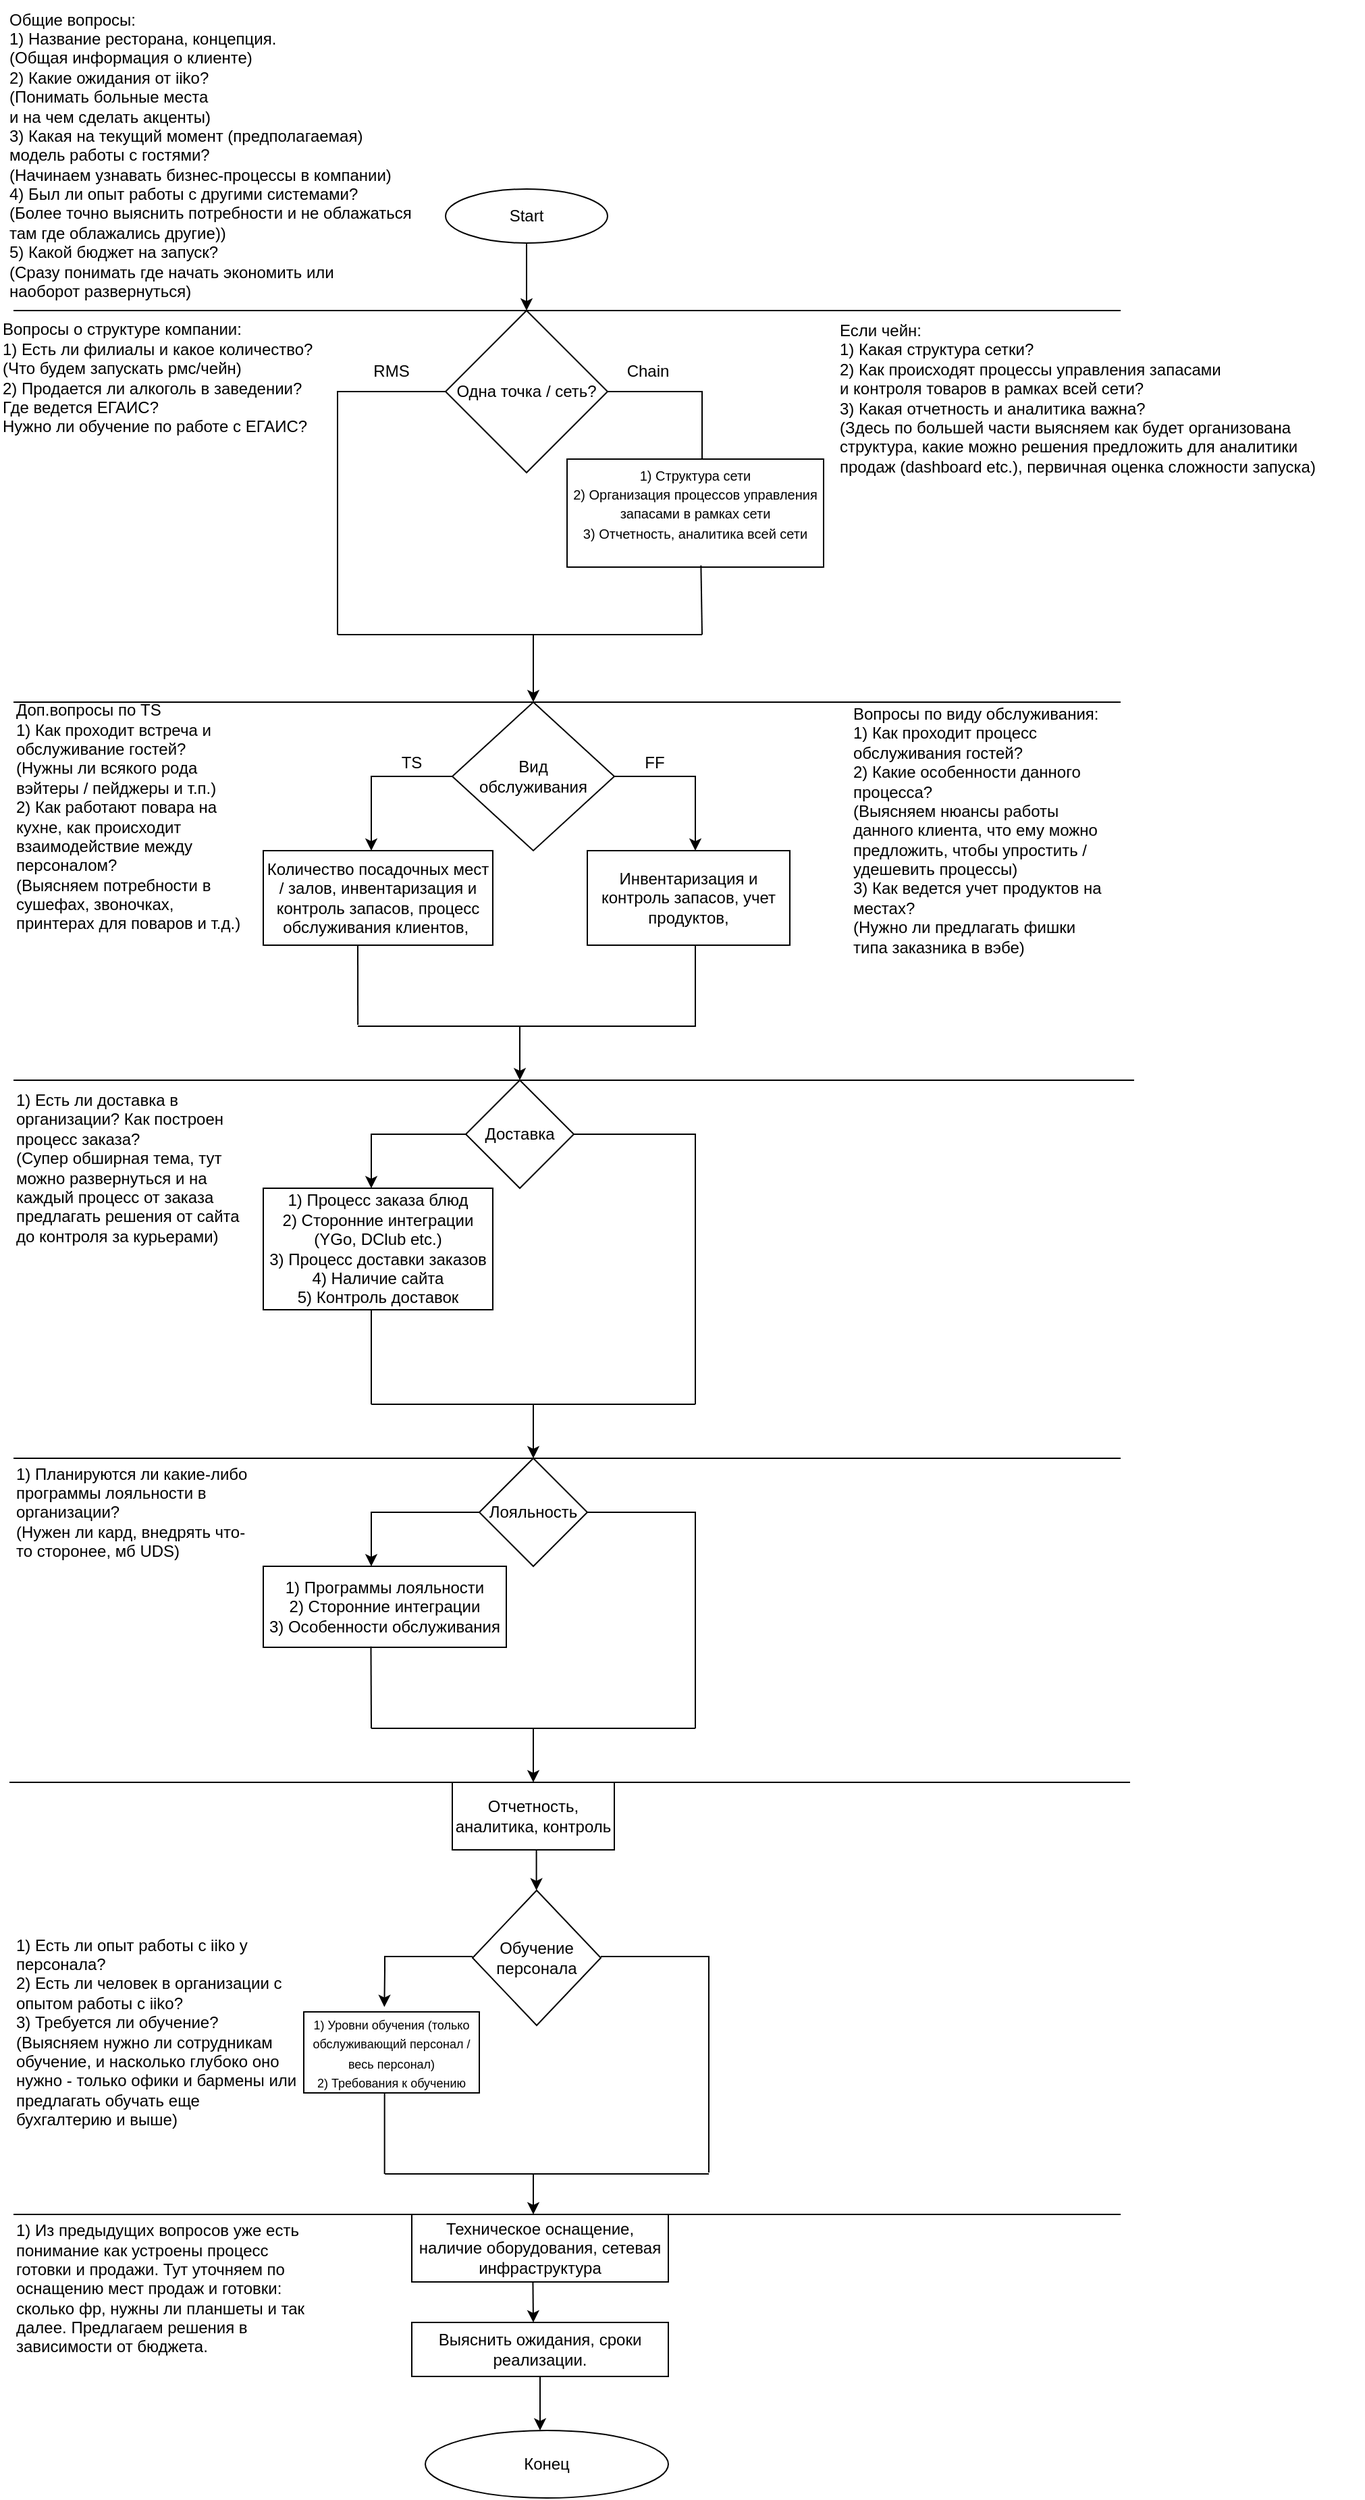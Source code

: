 <mxfile version="22.1.7" type="github">
  <diagram id="C5RBs43oDa-KdzZeNtuy" name="Page-1">
    <mxGraphModel dx="2261" dy="1915" grid="1" gridSize="10" guides="1" tooltips="1" connect="1" arrows="1" fold="1" page="1" pageScale="1" pageWidth="827" pageHeight="1169" math="0" shadow="0">
      <root>
        <mxCell id="WIyWlLk6GJQsqaUBKTNV-0" />
        <mxCell id="WIyWlLk6GJQsqaUBKTNV-1" parent="WIyWlLk6GJQsqaUBKTNV-0" />
        <mxCell id="uVAq0LSg07FsffcZLCgM-0" value="Start" style="ellipse;whiteSpace=wrap;html=1;" parent="WIyWlLk6GJQsqaUBKTNV-1" vertex="1">
          <mxGeometry x="320" y="30" width="120" height="40" as="geometry" />
        </mxCell>
        <mxCell id="uVAq0LSg07FsffcZLCgM-1" value="" style="endArrow=classic;html=1;rounded=0;exitX=0.5;exitY=1;exitDx=0;exitDy=0;entryX=0.5;entryY=0;entryDx=0;entryDy=0;" parent="WIyWlLk6GJQsqaUBKTNV-1" source="uVAq0LSg07FsffcZLCgM-0" target="uVAq0LSg07FsffcZLCgM-2" edge="1">
          <mxGeometry width="50" height="50" relative="1" as="geometry">
            <mxPoint x="390" y="410" as="sourcePoint" />
            <mxPoint x="390" y="120" as="targetPoint" />
          </mxGeometry>
        </mxCell>
        <mxCell id="uVAq0LSg07FsffcZLCgM-2" value="Одна точка / сеть?" style="rhombus;whiteSpace=wrap;html=1;" parent="WIyWlLk6GJQsqaUBKTNV-1" vertex="1">
          <mxGeometry x="320" y="120" width="120" height="120" as="geometry" />
        </mxCell>
        <mxCell id="uVAq0LSg07FsffcZLCgM-3" value="" style="endArrow=classic;html=1;rounded=0;exitX=1;exitY=0.5;exitDx=0;exitDy=0;" parent="WIyWlLk6GJQsqaUBKTNV-1" source="uVAq0LSg07FsffcZLCgM-2" edge="1">
          <mxGeometry width="50" height="50" relative="1" as="geometry">
            <mxPoint x="390" y="410" as="sourcePoint" />
            <mxPoint x="510" y="240" as="targetPoint" />
            <Array as="points">
              <mxPoint x="510" y="180" />
            </Array>
          </mxGeometry>
        </mxCell>
        <mxCell id="uVAq0LSg07FsffcZLCgM-5" value="RMS" style="text;html=1;strokeColor=none;fillColor=none;align=center;verticalAlign=middle;whiteSpace=wrap;rounded=0;" parent="WIyWlLk6GJQsqaUBKTNV-1" vertex="1">
          <mxGeometry x="250" y="150" width="60" height="30" as="geometry" />
        </mxCell>
        <mxCell id="uVAq0LSg07FsffcZLCgM-6" value="Chain" style="text;html=1;strokeColor=none;fillColor=none;align=center;verticalAlign=middle;whiteSpace=wrap;rounded=0;" parent="WIyWlLk6GJQsqaUBKTNV-1" vertex="1">
          <mxGeometry x="440" y="150" width="60" height="30" as="geometry" />
        </mxCell>
        <mxCell id="uVAq0LSg07FsffcZLCgM-16" style="edgeStyle=orthogonalEdgeStyle;rounded=0;orthogonalLoop=1;jettySize=auto;html=1;exitX=0;exitY=0.5;exitDx=0;exitDy=0;" parent="WIyWlLk6GJQsqaUBKTNV-1" source="uVAq0LSg07FsffcZLCgM-7" edge="1">
          <mxGeometry relative="1" as="geometry">
            <mxPoint x="325" y="465" as="targetPoint" />
          </mxGeometry>
        </mxCell>
        <mxCell id="uVAq0LSg07FsffcZLCgM-7" value="Вид&lt;br&gt;обслуживания" style="rhombus;whiteSpace=wrap;html=1;" parent="WIyWlLk6GJQsqaUBKTNV-1" vertex="1">
          <mxGeometry x="325" y="410" width="120" height="110" as="geometry" />
        </mxCell>
        <mxCell id="uVAq0LSg07FsffcZLCgM-8" value="" style="endArrow=classic;html=1;rounded=0;exitX=0;exitY=0.5;exitDx=0;exitDy=0;" parent="WIyWlLk6GJQsqaUBKTNV-1" source="uVAq0LSg07FsffcZLCgM-7" edge="1">
          <mxGeometry width="50" height="50" relative="1" as="geometry">
            <mxPoint x="535" y="580" as="sourcePoint" />
            <mxPoint x="265" y="520" as="targetPoint" />
            <Array as="points">
              <mxPoint x="265" y="465" />
            </Array>
          </mxGeometry>
        </mxCell>
        <mxCell id="uVAq0LSg07FsffcZLCgM-9" value="" style="endArrow=classic;html=1;rounded=0;exitX=1;exitY=0.5;exitDx=0;exitDy=0;" parent="WIyWlLk6GJQsqaUBKTNV-1" source="uVAq0LSg07FsffcZLCgM-7" edge="1">
          <mxGeometry width="50" height="50" relative="1" as="geometry">
            <mxPoint x="535" y="580" as="sourcePoint" />
            <mxPoint x="505" y="520" as="targetPoint" />
            <Array as="points">
              <mxPoint x="505" y="465" />
            </Array>
          </mxGeometry>
        </mxCell>
        <mxCell id="uVAq0LSg07FsffcZLCgM-17" value="FF" style="text;html=1;strokeColor=none;fillColor=none;align=center;verticalAlign=middle;whiteSpace=wrap;rounded=0;" parent="WIyWlLk6GJQsqaUBKTNV-1" vertex="1">
          <mxGeometry x="445" y="440" width="60" height="30" as="geometry" />
        </mxCell>
        <mxCell id="uVAq0LSg07FsffcZLCgM-18" value="TS" style="text;html=1;strokeColor=none;fillColor=none;align=center;verticalAlign=middle;whiteSpace=wrap;rounded=0;" parent="WIyWlLk6GJQsqaUBKTNV-1" vertex="1">
          <mxGeometry x="265" y="440" width="60" height="30" as="geometry" />
        </mxCell>
        <mxCell id="uVAq0LSg07FsffcZLCgM-27" value="Количество посадочных мест / залов, инвентаризация и контроль запасов, процесс обслуживания клиентов,&amp;nbsp;" style="rounded=0;whiteSpace=wrap;html=1;" parent="WIyWlLk6GJQsqaUBKTNV-1" vertex="1">
          <mxGeometry x="185" y="520" width="170" height="70" as="geometry" />
        </mxCell>
        <mxCell id="uVAq0LSg07FsffcZLCgM-28" value="Инвентаризация и контроль запасов, учет продуктов," style="rounded=0;whiteSpace=wrap;html=1;" parent="WIyWlLk6GJQsqaUBKTNV-1" vertex="1">
          <mxGeometry x="425" y="520" width="150" height="70" as="geometry" />
        </mxCell>
        <mxCell id="uVAq0LSg07FsffcZLCgM-32" value="" style="endArrow=none;html=1;rounded=0;entryX=0.5;entryY=1;entryDx=0;entryDy=0;" parent="WIyWlLk6GJQsqaUBKTNV-1" edge="1">
          <mxGeometry width="50" height="50" relative="1" as="geometry">
            <mxPoint x="255" y="650" as="sourcePoint" />
            <mxPoint x="505" y="590" as="targetPoint" />
            <Array as="points">
              <mxPoint x="505" y="650" />
            </Array>
          </mxGeometry>
        </mxCell>
        <mxCell id="uVAq0LSg07FsffcZLCgM-33" value="" style="endArrow=none;html=1;rounded=0;entryX=0.429;entryY=1.014;entryDx=0;entryDy=0;entryPerimeter=0;" parent="WIyWlLk6GJQsqaUBKTNV-1" edge="1">
          <mxGeometry width="50" height="50" relative="1" as="geometry">
            <mxPoint x="255.07" y="649.02" as="sourcePoint" />
            <mxPoint x="255.0" y="590" as="targetPoint" />
          </mxGeometry>
        </mxCell>
        <mxCell id="uVAq0LSg07FsffcZLCgM-34" value="" style="endArrow=classic;html=1;rounded=0;" parent="WIyWlLk6GJQsqaUBKTNV-1" edge="1">
          <mxGeometry width="50" height="50" relative="1" as="geometry">
            <mxPoint x="375" y="650" as="sourcePoint" />
            <mxPoint x="375" y="690" as="targetPoint" />
          </mxGeometry>
        </mxCell>
        <mxCell id="uVAq0LSg07FsffcZLCgM-35" value="Доставка" style="rhombus;whiteSpace=wrap;html=1;" parent="WIyWlLk6GJQsqaUBKTNV-1" vertex="1">
          <mxGeometry x="335" y="690" width="80" height="80" as="geometry" />
        </mxCell>
        <mxCell id="uVAq0LSg07FsffcZLCgM-36" value="" style="endArrow=classic;html=1;rounded=0;exitX=0;exitY=0.5;exitDx=0;exitDy=0;" parent="WIyWlLk6GJQsqaUBKTNV-1" source="uVAq0LSg07FsffcZLCgM-35" edge="1">
          <mxGeometry width="50" height="50" relative="1" as="geometry">
            <mxPoint x="535" y="660" as="sourcePoint" />
            <mxPoint x="265" y="770" as="targetPoint" />
            <Array as="points">
              <mxPoint x="265" y="730" />
            </Array>
          </mxGeometry>
        </mxCell>
        <mxCell id="uVAq0LSg07FsffcZLCgM-37" value="1) Процесс заказа блюд&lt;br&gt;2) Сторонние интеграции (YGo, DClub etc.)&lt;br&gt;3) Процесс доставки заказов&lt;br&gt;4) Наличие сайта&lt;br&gt;5) Контроль доставок" style="rounded=0;whiteSpace=wrap;html=1;" parent="WIyWlLk6GJQsqaUBKTNV-1" vertex="1">
          <mxGeometry x="185" y="770" width="170" height="90" as="geometry" />
        </mxCell>
        <mxCell id="uVAq0LSg07FsffcZLCgM-41" value="" style="endArrow=none;html=1;rounded=0;exitX=1;exitY=0.5;exitDx=0;exitDy=0;" parent="WIyWlLk6GJQsqaUBKTNV-1" source="uVAq0LSg07FsffcZLCgM-35" edge="1">
          <mxGeometry width="50" height="50" relative="1" as="geometry">
            <mxPoint x="535" y="860" as="sourcePoint" />
            <mxPoint x="505" y="930" as="targetPoint" />
            <Array as="points">
              <mxPoint x="505" y="730" />
            </Array>
          </mxGeometry>
        </mxCell>
        <mxCell id="uVAq0LSg07FsffcZLCgM-42" value="" style="endArrow=none;html=1;rounded=0;exitX=0.5;exitY=1;exitDx=0;exitDy=0;" parent="WIyWlLk6GJQsqaUBKTNV-1" edge="1">
          <mxGeometry width="50" height="50" relative="1" as="geometry">
            <mxPoint x="265" y="860" as="sourcePoint" />
            <mxPoint x="265" y="930" as="targetPoint" />
            <Array as="points">
              <mxPoint x="265" y="900" />
            </Array>
          </mxGeometry>
        </mxCell>
        <mxCell id="uVAq0LSg07FsffcZLCgM-43" value="" style="endArrow=none;html=1;rounded=0;" parent="WIyWlLk6GJQsqaUBKTNV-1" edge="1">
          <mxGeometry width="50" height="50" relative="1" as="geometry">
            <mxPoint x="265" y="930" as="sourcePoint" />
            <mxPoint x="505" y="930" as="targetPoint" />
          </mxGeometry>
        </mxCell>
        <mxCell id="uVAq0LSg07FsffcZLCgM-44" value="" style="endArrow=classic;html=1;rounded=0;" parent="WIyWlLk6GJQsqaUBKTNV-1" edge="1">
          <mxGeometry width="50" height="50" relative="1" as="geometry">
            <mxPoint x="385" y="930" as="sourcePoint" />
            <mxPoint x="385" y="970" as="targetPoint" />
          </mxGeometry>
        </mxCell>
        <mxCell id="uVAq0LSg07FsffcZLCgM-46" value="Лояльность" style="rhombus;whiteSpace=wrap;html=1;" parent="WIyWlLk6GJQsqaUBKTNV-1" vertex="1">
          <mxGeometry x="345" y="970" width="80" height="80" as="geometry" />
        </mxCell>
        <mxCell id="uVAq0LSg07FsffcZLCgM-47" value="" style="endArrow=classic;html=1;rounded=0;exitX=0;exitY=0.5;exitDx=0;exitDy=0;" parent="WIyWlLk6GJQsqaUBKTNV-1" source="uVAq0LSg07FsffcZLCgM-46" edge="1">
          <mxGeometry width="50" height="50" relative="1" as="geometry">
            <mxPoint x="345" y="1030" as="sourcePoint" />
            <mxPoint x="265" y="1050" as="targetPoint" />
            <Array as="points">
              <mxPoint x="265" y="1010" />
            </Array>
          </mxGeometry>
        </mxCell>
        <mxCell id="uVAq0LSg07FsffcZLCgM-48" value="1) Программы лояльности&lt;br&gt;2) Сторонние интеграции&lt;br&gt;3) Особенности обслуживания" style="rounded=0;whiteSpace=wrap;html=1;" parent="WIyWlLk6GJQsqaUBKTNV-1" vertex="1">
          <mxGeometry x="185" y="1050" width="180" height="60" as="geometry" />
        </mxCell>
        <mxCell id="uVAq0LSg07FsffcZLCgM-49" value="" style="endArrow=none;html=1;rounded=0;exitX=1;exitY=0.5;exitDx=0;exitDy=0;" parent="WIyWlLk6GJQsqaUBKTNV-1" edge="1">
          <mxGeometry width="50" height="50" relative="1" as="geometry">
            <mxPoint x="425" y="1010" as="sourcePoint" />
            <mxPoint x="505" y="1170" as="targetPoint" />
            <Array as="points">
              <mxPoint x="505" y="1010" />
            </Array>
          </mxGeometry>
        </mxCell>
        <mxCell id="uVAq0LSg07FsffcZLCgM-50" value="" style="endArrow=none;html=1;rounded=0;" parent="WIyWlLk6GJQsqaUBKTNV-1" edge="1">
          <mxGeometry width="50" height="50" relative="1" as="geometry">
            <mxPoint x="265" y="1170" as="sourcePoint" />
            <mxPoint x="505" y="1170" as="targetPoint" />
          </mxGeometry>
        </mxCell>
        <mxCell id="uVAq0LSg07FsffcZLCgM-51" value="" style="endArrow=none;html=1;rounded=0;entryX=0.443;entryY=0.989;entryDx=0;entryDy=0;entryPerimeter=0;" parent="WIyWlLk6GJQsqaUBKTNV-1" target="uVAq0LSg07FsffcZLCgM-48" edge="1">
          <mxGeometry width="50" height="50" relative="1" as="geometry">
            <mxPoint x="265" y="1170" as="sourcePoint" />
            <mxPoint x="425" y="1040" as="targetPoint" />
          </mxGeometry>
        </mxCell>
        <mxCell id="uVAq0LSg07FsffcZLCgM-52" value="" style="endArrow=classic;html=1;rounded=0;" parent="WIyWlLk6GJQsqaUBKTNV-1" edge="1">
          <mxGeometry width="50" height="50" relative="1" as="geometry">
            <mxPoint x="385" y="1170" as="sourcePoint" />
            <mxPoint x="385" y="1210" as="targetPoint" />
          </mxGeometry>
        </mxCell>
        <mxCell id="uVAq0LSg07FsffcZLCgM-53" value="Отчетность, аналитика, контроль" style="rounded=0;whiteSpace=wrap;html=1;" parent="WIyWlLk6GJQsqaUBKTNV-1" vertex="1">
          <mxGeometry x="325" y="1210" width="120" height="50" as="geometry" />
        </mxCell>
        <mxCell id="uVAq0LSg07FsffcZLCgM-54" style="edgeStyle=orthogonalEdgeStyle;rounded=0;orthogonalLoop=1;jettySize=auto;html=1;exitX=0.5;exitY=1;exitDx=0;exitDy=0;" parent="WIyWlLk6GJQsqaUBKTNV-1" source="uVAq0LSg07FsffcZLCgM-53" target="uVAq0LSg07FsffcZLCgM-53" edge="1">
          <mxGeometry relative="1" as="geometry" />
        </mxCell>
        <mxCell id="uVAq0LSg07FsffcZLCgM-56" value="" style="endArrow=classic;html=1;rounded=0;exitX=0.5;exitY=1;exitDx=0;exitDy=0;" parent="WIyWlLk6GJQsqaUBKTNV-1" edge="1">
          <mxGeometry width="50" height="50" relative="1" as="geometry">
            <mxPoint x="387.3" y="1260" as="sourcePoint" />
            <mxPoint x="387.3" y="1290" as="targetPoint" />
          </mxGeometry>
        </mxCell>
        <mxCell id="uVAq0LSg07FsffcZLCgM-58" value="Обучение персонала" style="rhombus;whiteSpace=wrap;html=1;" parent="WIyWlLk6GJQsqaUBKTNV-1" vertex="1">
          <mxGeometry x="340" y="1290" width="95" height="100" as="geometry" />
        </mxCell>
        <mxCell id="uVAq0LSg07FsffcZLCgM-59" value="" style="endArrow=classic;html=1;rounded=0;exitX=0;exitY=0.5;exitDx=0;exitDy=0;entryX=0.414;entryY=-0.044;entryDx=0;entryDy=0;entryPerimeter=0;" parent="WIyWlLk6GJQsqaUBKTNV-1" edge="1">
          <mxGeometry width="50" height="50" relative="1" as="geometry">
            <mxPoint x="340" y="1339" as="sourcePoint" />
            <mxPoint x="274.68" y="1376.36" as="targetPoint" />
            <Array as="points">
              <mxPoint x="275" y="1339" />
              <mxPoint x="275" y="1349" />
            </Array>
          </mxGeometry>
        </mxCell>
        <mxCell id="uVAq0LSg07FsffcZLCgM-61" value="&lt;font style=&quot;font-size: 9px;&quot;&gt;1) Уровни обучения (только обслуживающий персонал / весь персонал)&lt;br&gt;2) Требования к обучению&lt;br&gt;&lt;/font&gt;" style="rounded=0;whiteSpace=wrap;html=1;" parent="WIyWlLk6GJQsqaUBKTNV-1" vertex="1">
          <mxGeometry x="215" y="1380" width="130" height="60" as="geometry" />
        </mxCell>
        <mxCell id="uVAq0LSg07FsffcZLCgM-62" value="" style="endArrow=none;html=1;rounded=0;exitX=1;exitY=0.5;exitDx=0;exitDy=0;" parent="WIyWlLk6GJQsqaUBKTNV-1" edge="1">
          <mxGeometry width="50" height="50" relative="1" as="geometry">
            <mxPoint x="435" y="1339" as="sourcePoint" />
            <mxPoint x="515" y="1499" as="targetPoint" />
            <Array as="points">
              <mxPoint x="515" y="1339" />
            </Array>
          </mxGeometry>
        </mxCell>
        <mxCell id="uVAq0LSg07FsffcZLCgM-64" value="" style="endArrow=none;html=1;rounded=0;entryX=0.5;entryY=1;entryDx=0;entryDy=0;" parent="WIyWlLk6GJQsqaUBKTNV-1" edge="1">
          <mxGeometry width="50" height="50" relative="1" as="geometry">
            <mxPoint x="274.83" y="1500" as="sourcePoint" />
            <mxPoint x="274.83" y="1440" as="targetPoint" />
          </mxGeometry>
        </mxCell>
        <mxCell id="uVAq0LSg07FsffcZLCgM-65" value="" style="endArrow=none;html=1;rounded=0;" parent="WIyWlLk6GJQsqaUBKTNV-1" edge="1">
          <mxGeometry width="50" height="50" relative="1" as="geometry">
            <mxPoint x="515" y="1500" as="sourcePoint" />
            <mxPoint x="275" y="1500" as="targetPoint" />
          </mxGeometry>
        </mxCell>
        <mxCell id="uVAq0LSg07FsffcZLCgM-66" value="" style="endArrow=classic;html=1;rounded=0;" parent="WIyWlLk6GJQsqaUBKTNV-1" edge="1">
          <mxGeometry width="50" height="50" relative="1" as="geometry">
            <mxPoint x="385" y="1500" as="sourcePoint" />
            <mxPoint x="385" y="1530" as="targetPoint" />
          </mxGeometry>
        </mxCell>
        <mxCell id="uVAq0LSg07FsffcZLCgM-68" value="Техническое оснащение, наличие оборудования, сетевая инфраструктура" style="rounded=0;whiteSpace=wrap;html=1;" parent="WIyWlLk6GJQsqaUBKTNV-1" vertex="1">
          <mxGeometry x="295" y="1530" width="190" height="50" as="geometry" />
        </mxCell>
        <mxCell id="uVAq0LSg07FsffcZLCgM-69" value="" style="endArrow=classic;html=1;rounded=0;exitX=0.5;exitY=1;exitDx=0;exitDy=0;" parent="WIyWlLk6GJQsqaUBKTNV-1" edge="1">
          <mxGeometry width="50" height="50" relative="1" as="geometry">
            <mxPoint x="384.71" y="1580" as="sourcePoint" />
            <mxPoint x="385" y="1610" as="targetPoint" />
          </mxGeometry>
        </mxCell>
        <mxCell id="uVAq0LSg07FsffcZLCgM-70" value="Выяснить ожидания, сроки реализации." style="rounded=0;whiteSpace=wrap;html=1;" parent="WIyWlLk6GJQsqaUBKTNV-1" vertex="1">
          <mxGeometry x="295" y="1610" width="190" height="40" as="geometry" />
        </mxCell>
        <mxCell id="uVAq0LSg07FsffcZLCgM-71" value="" style="endArrow=classic;html=1;rounded=0;exitX=0.5;exitY=1;exitDx=0;exitDy=0;" parent="WIyWlLk6GJQsqaUBKTNV-1" source="uVAq0LSg07FsffcZLCgM-70" edge="1">
          <mxGeometry width="50" height="50" relative="1" as="geometry">
            <mxPoint x="245" y="1490" as="sourcePoint" />
            <mxPoint x="390" y="1690" as="targetPoint" />
          </mxGeometry>
        </mxCell>
        <mxCell id="uVAq0LSg07FsffcZLCgM-72" value="Конец" style="ellipse;whiteSpace=wrap;html=1;" parent="WIyWlLk6GJQsqaUBKTNV-1" vertex="1">
          <mxGeometry x="305" y="1690" width="180" height="50" as="geometry" />
        </mxCell>
        <mxCell id="uVAq0LSg07FsffcZLCgM-73" value="" style="endArrow=none;html=1;rounded=0;entryX=0;entryY=0.5;entryDx=0;entryDy=0;" parent="WIyWlLk6GJQsqaUBKTNV-1" target="uVAq0LSg07FsffcZLCgM-2" edge="1">
          <mxGeometry width="50" height="50" relative="1" as="geometry">
            <mxPoint x="240" y="360" as="sourcePoint" />
            <mxPoint x="150" y="190" as="targetPoint" />
            <Array as="points">
              <mxPoint x="240" y="180" />
            </Array>
          </mxGeometry>
        </mxCell>
        <mxCell id="uVAq0LSg07FsffcZLCgM-74" value="" style="endArrow=none;html=1;rounded=0;" parent="WIyWlLk6GJQsqaUBKTNV-1" edge="1">
          <mxGeometry width="50" height="50" relative="1" as="geometry">
            <mxPoint x="240" y="360" as="sourcePoint" />
            <mxPoint x="510" y="360" as="targetPoint" />
          </mxGeometry>
        </mxCell>
        <mxCell id="uVAq0LSg07FsffcZLCgM-75" value="&lt;font size=&quot;1&quot;&gt;1) Структура сети&lt;br&gt;2) Организация процессов управления запасами в рамках сети&lt;br&gt;3) Отчетность, аналитика всей сети&lt;br&gt;&lt;br&gt;&lt;/font&gt;" style="rounded=0;whiteSpace=wrap;html=1;" parent="WIyWlLk6GJQsqaUBKTNV-1" vertex="1">
          <mxGeometry x="410" y="230" width="190" height="80" as="geometry" />
        </mxCell>
        <mxCell id="uVAq0LSg07FsffcZLCgM-76" value="" style="endArrow=classic;html=1;rounded=0;entryX=0.5;entryY=0;entryDx=0;entryDy=0;" parent="WIyWlLk6GJQsqaUBKTNV-1" target="uVAq0LSg07FsffcZLCgM-7" edge="1">
          <mxGeometry width="50" height="50" relative="1" as="geometry">
            <mxPoint x="385" y="360" as="sourcePoint" />
            <mxPoint x="380" y="470" as="targetPoint" />
          </mxGeometry>
        </mxCell>
        <mxCell id="uVAq0LSg07FsffcZLCgM-78" value="" style="endArrow=none;html=1;rounded=0;entryX=0.522;entryY=0.985;entryDx=0;entryDy=0;entryPerimeter=0;" parent="WIyWlLk6GJQsqaUBKTNV-1" target="uVAq0LSg07FsffcZLCgM-75" edge="1">
          <mxGeometry width="50" height="50" relative="1" as="geometry">
            <mxPoint x="510" y="360" as="sourcePoint" />
            <mxPoint x="380" y="280" as="targetPoint" />
          </mxGeometry>
        </mxCell>
        <mxCell id="i0sruy30-tRyDu9INdyp-0" value="" style="endArrow=none;html=1;rounded=0;" edge="1" parent="WIyWlLk6GJQsqaUBKTNV-1">
          <mxGeometry width="50" height="50" relative="1" as="geometry">
            <mxPoint y="120" as="sourcePoint" />
            <mxPoint x="820" y="120" as="targetPoint" />
          </mxGeometry>
        </mxCell>
        <mxCell id="i0sruy30-tRyDu9INdyp-1" value="" style="endArrow=none;html=1;rounded=0;" edge="1" parent="WIyWlLk6GJQsqaUBKTNV-1">
          <mxGeometry width="50" height="50" relative="1" as="geometry">
            <mxPoint y="410" as="sourcePoint" />
            <mxPoint x="820" y="410" as="targetPoint" />
          </mxGeometry>
        </mxCell>
        <mxCell id="i0sruy30-tRyDu9INdyp-3" value="Общие вопросы:&lt;br&gt;1) Название ресторана, концепция.&lt;br&gt;(Общая информация о клиенте)&lt;br&gt;2) Какие ожидания от iiko?&lt;br&gt;(Понимать больные места &lt;br&gt;и на чем сделать акценты)&lt;br&gt;3) Какая на текущий момент (предполагаемая)&lt;br&gt;модель работы с гостями?&lt;br&gt;(Начинаем узнавать бизнес-процессы в компании)&lt;br&gt;4) Был ли опыт работы с другими системами?&lt;br&gt;(Более точно выяснить потребности и не облажаться&lt;br&gt;там где облажались другие))&lt;br&gt;5) Какой бюджет на запуск?&lt;br&gt;(Сразу понимать где начать экономить или&amp;nbsp;&lt;br&gt;наоборот развернуться)" style="text;html=1;align=left;verticalAlign=middle;resizable=0;points=[];autosize=1;strokeColor=none;fillColor=none;rotation=0;" vertex="1" parent="WIyWlLk6GJQsqaUBKTNV-1">
          <mxGeometry x="-5" y="-110" width="330" height="230" as="geometry" />
        </mxCell>
        <mxCell id="i0sruy30-tRyDu9INdyp-4" value="Вопросы о структуре компании:&lt;br&gt;1) Есть ли филиалы и какое количество?&lt;br&gt;(Что будем запускать рмс/чейн)&lt;br&gt;2) Продается ли алкоголь в заведении?&lt;br&gt;Где ведется ЕГАИС? &lt;br&gt;Нужно ли обучение по работе с ЕГАИС?" style="text;html=1;align=left;verticalAlign=middle;resizable=0;points=[];autosize=1;strokeColor=none;fillColor=none;" vertex="1" parent="WIyWlLk6GJQsqaUBKTNV-1">
          <mxGeometry x="-10" y="120" width="260" height="100" as="geometry" />
        </mxCell>
        <mxCell id="i0sruy30-tRyDu9INdyp-6" value="Если чейн:&lt;br&gt;1) Какая структура сетки?&lt;br&gt;2) Как происходят процессы управления запасами&lt;br&gt;и контроля товаров в рамках всей сети?&lt;br&gt;3) Какая отчетность и аналитика важна?&lt;br&gt;(Здесь по большей части выясняем как будет организована&amp;nbsp;&lt;br&gt;структура, какие можно решения предложить для аналитики&lt;br&gt;продаж (dashboard etc.), первичная оценка сложности запуска)" style="text;html=1;align=left;verticalAlign=middle;resizable=0;points=[];autosize=1;strokeColor=none;fillColor=none;" vertex="1" parent="WIyWlLk6GJQsqaUBKTNV-1">
          <mxGeometry x="610" y="120" width="390" height="130" as="geometry" />
        </mxCell>
        <mxCell id="i0sruy30-tRyDu9INdyp-8" value="" style="endArrow=none;html=1;rounded=0;" edge="1" parent="WIyWlLk6GJQsqaUBKTNV-1">
          <mxGeometry width="50" height="50" relative="1" as="geometry">
            <mxPoint y="690" as="sourcePoint" />
            <mxPoint x="830" y="690" as="targetPoint" />
          </mxGeometry>
        </mxCell>
        <mxCell id="i0sruy30-tRyDu9INdyp-9" value="Вопросы по виду обслуживания:&lt;br&gt;1) Как проходит процесс обслуживания гостей?&lt;br&gt;2) Какие особенности данного процесса?&lt;br&gt;(Выясняем нюансы работы данного клиента, что ему можно предложить, чтобы упростить / удешевить процессы)&lt;br&gt;3) Как ведется учет продуктов на местах?&lt;br&gt;(Нужно ли предлагать фишки типа заказника в вэбе)&lt;br&gt;" style="text;html=1;strokeColor=none;fillColor=none;align=left;verticalAlign=middle;whiteSpace=wrap;rounded=0;" vertex="1" parent="WIyWlLk6GJQsqaUBKTNV-1">
          <mxGeometry x="620" y="490" width="190" height="30" as="geometry" />
        </mxCell>
        <mxCell id="i0sruy30-tRyDu9INdyp-10" value="Доп.вопросы по TS&lt;br&gt;1) Как проходит встреча и обслуживание гостей?&lt;br&gt;(Нужны ли всякого рода вэйтеры / пейджеры и т.п.)&lt;br&gt;2) Как работают повара на кухне, как происходит взаимодействие между персоналом?&lt;br&gt;(Выясняем потребности в сушефах, звоночках, принтерах для поваров и т.д.)" style="text;html=1;strokeColor=none;fillColor=none;align=left;verticalAlign=middle;whiteSpace=wrap;rounded=0;" vertex="1" parent="WIyWlLk6GJQsqaUBKTNV-1">
          <mxGeometry y="480" width="170" height="30" as="geometry" />
        </mxCell>
        <mxCell id="i0sruy30-tRyDu9INdyp-12" value="" style="endArrow=none;html=1;rounded=0;" edge="1" parent="WIyWlLk6GJQsqaUBKTNV-1">
          <mxGeometry width="50" height="50" relative="1" as="geometry">
            <mxPoint y="970" as="sourcePoint" />
            <mxPoint x="820" y="970" as="targetPoint" />
          </mxGeometry>
        </mxCell>
        <mxCell id="i0sruy30-tRyDu9INdyp-13" value="1) Есть ли доставка в организации? Как построен процесс заказа?&lt;br&gt;(Супер обширная тема, тут можно развернуться и на каждый процесс от заказа предлагать решения от сайта до контроля за курьерами)" style="text;html=1;strokeColor=none;fillColor=none;align=left;verticalAlign=middle;whiteSpace=wrap;rounded=0;" vertex="1" parent="WIyWlLk6GJQsqaUBKTNV-1">
          <mxGeometry y="740" width="170" height="30" as="geometry" />
        </mxCell>
        <mxCell id="i0sruy30-tRyDu9INdyp-14" value="" style="endArrow=none;html=1;rounded=0;" edge="1" parent="WIyWlLk6GJQsqaUBKTNV-1">
          <mxGeometry width="50" height="50" relative="1" as="geometry">
            <mxPoint x="-3" y="1210" as="sourcePoint" />
            <mxPoint x="827" y="1210" as="targetPoint" />
          </mxGeometry>
        </mxCell>
        <mxCell id="i0sruy30-tRyDu9INdyp-15" value="1) Планируются ли какие-либо программы лояльности в организации?&lt;br&gt;(Нужен ли кард, внедрять что-то сторонее, мб UDS)" style="text;html=1;strokeColor=none;fillColor=none;align=left;verticalAlign=middle;whiteSpace=wrap;rounded=0;" vertex="1" parent="WIyWlLk6GJQsqaUBKTNV-1">
          <mxGeometry y="995" width="180" height="30" as="geometry" />
        </mxCell>
        <mxCell id="i0sruy30-tRyDu9INdyp-16" value="1) Есть ли опыт работы с iiko у персонала?&lt;br&gt;2) Есть ли человек в организации с опытом работы с iiko?&lt;br&gt;3) Требуется ли обучение?&lt;br&gt;(Выясняем нужно ли сотрудникам обучение, и насколько глубоко оно нужно - только офики и бармены или предлагать обучать еще бухгалтерию и выше)" style="text;html=1;strokeColor=none;fillColor=none;align=left;verticalAlign=middle;whiteSpace=wrap;rounded=0;" vertex="1" parent="WIyWlLk6GJQsqaUBKTNV-1">
          <mxGeometry y="1380" width="210" height="30" as="geometry" />
        </mxCell>
        <mxCell id="i0sruy30-tRyDu9INdyp-17" value="" style="endArrow=none;html=1;rounded=0;" edge="1" parent="WIyWlLk6GJQsqaUBKTNV-1">
          <mxGeometry width="50" height="50" relative="1" as="geometry">
            <mxPoint y="1530" as="sourcePoint" />
            <mxPoint x="820" y="1530" as="targetPoint" />
          </mxGeometry>
        </mxCell>
        <mxCell id="i0sruy30-tRyDu9INdyp-19" value="1) Из предыдущих вопросов уже есть понимание как устроены процесс готовки и продажи. Тут уточняем по оснащению мест продаж и готовки: сколько фр, нужны ли планшеты и так далее. Предлагаем решения в зависимости от бюджета." style="text;html=1;strokeColor=none;fillColor=none;align=left;verticalAlign=middle;whiteSpace=wrap;rounded=0;" vertex="1" parent="WIyWlLk6GJQsqaUBKTNV-1">
          <mxGeometry y="1570" width="230" height="30" as="geometry" />
        </mxCell>
      </root>
    </mxGraphModel>
  </diagram>
</mxfile>

